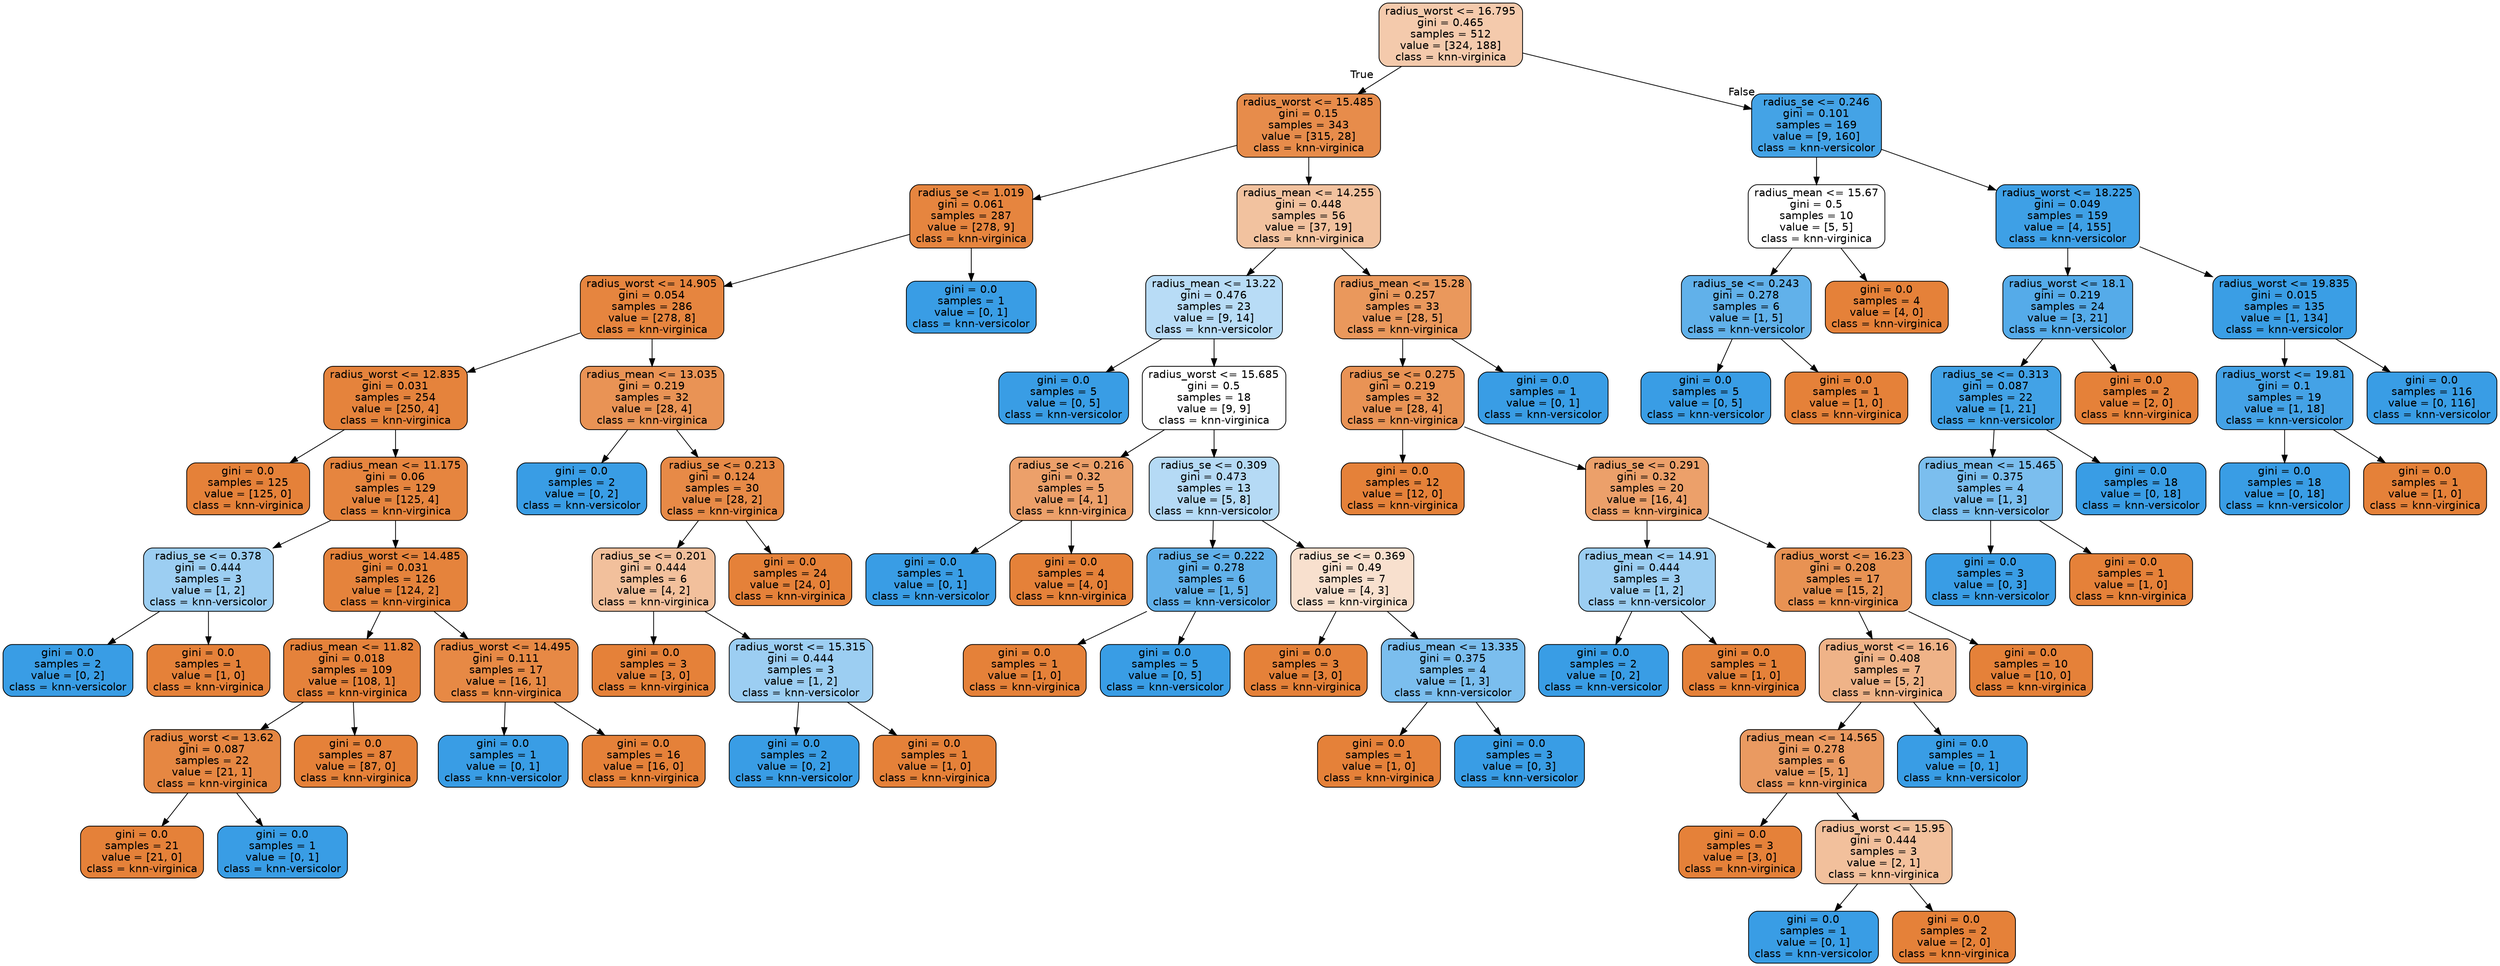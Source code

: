 digraph Tree {
node [shape=box, style="filled, rounded", color="black", fontname="helvetica"] ;
edge [fontname="helvetica"] ;
0 [label="radius_worst <= 16.795\ngini = 0.465\nsamples = 512\nvalue = [324, 188]\nclass = knn-virginica", fillcolor="#f4caac"] ;
1 [label="radius_worst <= 15.485\ngini = 0.15\nsamples = 343\nvalue = [315, 28]\nclass = knn-virginica", fillcolor="#e78c4b"] ;
0 -> 1 [labeldistance=2.5, labelangle=45, headlabel="True"] ;
2 [label="radius_se <= 1.019\ngini = 0.061\nsamples = 287\nvalue = [278, 9]\nclass = knn-virginica", fillcolor="#e6853f"] ;
1 -> 2 ;
3 [label="radius_worst <= 14.905\ngini = 0.054\nsamples = 286\nvalue = [278, 8]\nclass = knn-virginica", fillcolor="#e6853f"] ;
2 -> 3 ;
4 [label="radius_worst <= 12.835\ngini = 0.031\nsamples = 254\nvalue = [250, 4]\nclass = knn-virginica", fillcolor="#e5833c"] ;
3 -> 4 ;
5 [label="gini = 0.0\nsamples = 125\nvalue = [125, 0]\nclass = knn-virginica", fillcolor="#e58139"] ;
4 -> 5 ;
6 [label="radius_mean <= 11.175\ngini = 0.06\nsamples = 129\nvalue = [125, 4]\nclass = knn-virginica", fillcolor="#e6853f"] ;
4 -> 6 ;
7 [label="radius_se <= 0.378\ngini = 0.444\nsamples = 3\nvalue = [1, 2]\nclass = knn-versicolor", fillcolor="#9ccef2"] ;
6 -> 7 ;
8 [label="gini = 0.0\nsamples = 2\nvalue = [0, 2]\nclass = knn-versicolor", fillcolor="#399de5"] ;
7 -> 8 ;
9 [label="gini = 0.0\nsamples = 1\nvalue = [1, 0]\nclass = knn-virginica", fillcolor="#e58139"] ;
7 -> 9 ;
10 [label="radius_worst <= 14.485\ngini = 0.031\nsamples = 126\nvalue = [124, 2]\nclass = knn-virginica", fillcolor="#e5833c"] ;
6 -> 10 ;
11 [label="radius_mean <= 11.82\ngini = 0.018\nsamples = 109\nvalue = [108, 1]\nclass = knn-virginica", fillcolor="#e5823b"] ;
10 -> 11 ;
12 [label="radius_worst <= 13.62\ngini = 0.087\nsamples = 22\nvalue = [21, 1]\nclass = knn-virginica", fillcolor="#e68742"] ;
11 -> 12 ;
13 [label="gini = 0.0\nsamples = 21\nvalue = [21, 0]\nclass = knn-virginica", fillcolor="#e58139"] ;
12 -> 13 ;
14 [label="gini = 0.0\nsamples = 1\nvalue = [0, 1]\nclass = knn-versicolor", fillcolor="#399de5"] ;
12 -> 14 ;
15 [label="gini = 0.0\nsamples = 87\nvalue = [87, 0]\nclass = knn-virginica", fillcolor="#e58139"] ;
11 -> 15 ;
16 [label="radius_worst <= 14.495\ngini = 0.111\nsamples = 17\nvalue = [16, 1]\nclass = knn-virginica", fillcolor="#e78945"] ;
10 -> 16 ;
17 [label="gini = 0.0\nsamples = 1\nvalue = [0, 1]\nclass = knn-versicolor", fillcolor="#399de5"] ;
16 -> 17 ;
18 [label="gini = 0.0\nsamples = 16\nvalue = [16, 0]\nclass = knn-virginica", fillcolor="#e58139"] ;
16 -> 18 ;
19 [label="radius_mean <= 13.035\ngini = 0.219\nsamples = 32\nvalue = [28, 4]\nclass = knn-virginica", fillcolor="#e99355"] ;
3 -> 19 ;
20 [label="gini = 0.0\nsamples = 2\nvalue = [0, 2]\nclass = knn-versicolor", fillcolor="#399de5"] ;
19 -> 20 ;
21 [label="radius_se <= 0.213\ngini = 0.124\nsamples = 30\nvalue = [28, 2]\nclass = knn-virginica", fillcolor="#e78a47"] ;
19 -> 21 ;
22 [label="radius_se <= 0.201\ngini = 0.444\nsamples = 6\nvalue = [4, 2]\nclass = knn-virginica", fillcolor="#f2c09c"] ;
21 -> 22 ;
23 [label="gini = 0.0\nsamples = 3\nvalue = [3, 0]\nclass = knn-virginica", fillcolor="#e58139"] ;
22 -> 23 ;
24 [label="radius_worst <= 15.315\ngini = 0.444\nsamples = 3\nvalue = [1, 2]\nclass = knn-versicolor", fillcolor="#9ccef2"] ;
22 -> 24 ;
25 [label="gini = 0.0\nsamples = 2\nvalue = [0, 2]\nclass = knn-versicolor", fillcolor="#399de5"] ;
24 -> 25 ;
26 [label="gini = 0.0\nsamples = 1\nvalue = [1, 0]\nclass = knn-virginica", fillcolor="#e58139"] ;
24 -> 26 ;
27 [label="gini = 0.0\nsamples = 24\nvalue = [24, 0]\nclass = knn-virginica", fillcolor="#e58139"] ;
21 -> 27 ;
28 [label="gini = 0.0\nsamples = 1\nvalue = [0, 1]\nclass = knn-versicolor", fillcolor="#399de5"] ;
2 -> 28 ;
29 [label="radius_mean <= 14.255\ngini = 0.448\nsamples = 56\nvalue = [37, 19]\nclass = knn-virginica", fillcolor="#f2c29f"] ;
1 -> 29 ;
30 [label="radius_mean <= 13.22\ngini = 0.476\nsamples = 23\nvalue = [9, 14]\nclass = knn-versicolor", fillcolor="#b8dcf6"] ;
29 -> 30 ;
31 [label="gini = 0.0\nsamples = 5\nvalue = [0, 5]\nclass = knn-versicolor", fillcolor="#399de5"] ;
30 -> 31 ;
32 [label="radius_worst <= 15.685\ngini = 0.5\nsamples = 18\nvalue = [9, 9]\nclass = knn-virginica", fillcolor="#ffffff"] ;
30 -> 32 ;
33 [label="radius_se <= 0.216\ngini = 0.32\nsamples = 5\nvalue = [4, 1]\nclass = knn-virginica", fillcolor="#eca06a"] ;
32 -> 33 ;
34 [label="gini = 0.0\nsamples = 1\nvalue = [0, 1]\nclass = knn-versicolor", fillcolor="#399de5"] ;
33 -> 34 ;
35 [label="gini = 0.0\nsamples = 4\nvalue = [4, 0]\nclass = knn-virginica", fillcolor="#e58139"] ;
33 -> 35 ;
36 [label="radius_se <= 0.309\ngini = 0.473\nsamples = 13\nvalue = [5, 8]\nclass = knn-versicolor", fillcolor="#b5daf5"] ;
32 -> 36 ;
37 [label="radius_se <= 0.222\ngini = 0.278\nsamples = 6\nvalue = [1, 5]\nclass = knn-versicolor", fillcolor="#61b1ea"] ;
36 -> 37 ;
38 [label="gini = 0.0\nsamples = 1\nvalue = [1, 0]\nclass = knn-virginica", fillcolor="#e58139"] ;
37 -> 38 ;
39 [label="gini = 0.0\nsamples = 5\nvalue = [0, 5]\nclass = knn-versicolor", fillcolor="#399de5"] ;
37 -> 39 ;
40 [label="radius_se <= 0.369\ngini = 0.49\nsamples = 7\nvalue = [4, 3]\nclass = knn-virginica", fillcolor="#f8e0ce"] ;
36 -> 40 ;
41 [label="gini = 0.0\nsamples = 3\nvalue = [3, 0]\nclass = knn-virginica", fillcolor="#e58139"] ;
40 -> 41 ;
42 [label="radius_mean <= 13.335\ngini = 0.375\nsamples = 4\nvalue = [1, 3]\nclass = knn-versicolor", fillcolor="#7bbeee"] ;
40 -> 42 ;
43 [label="gini = 0.0\nsamples = 1\nvalue = [1, 0]\nclass = knn-virginica", fillcolor="#e58139"] ;
42 -> 43 ;
44 [label="gini = 0.0\nsamples = 3\nvalue = [0, 3]\nclass = knn-versicolor", fillcolor="#399de5"] ;
42 -> 44 ;
45 [label="radius_mean <= 15.28\ngini = 0.257\nsamples = 33\nvalue = [28, 5]\nclass = knn-virginica", fillcolor="#ea985c"] ;
29 -> 45 ;
46 [label="radius_se <= 0.275\ngini = 0.219\nsamples = 32\nvalue = [28, 4]\nclass = knn-virginica", fillcolor="#e99355"] ;
45 -> 46 ;
47 [label="gini = 0.0\nsamples = 12\nvalue = [12, 0]\nclass = knn-virginica", fillcolor="#e58139"] ;
46 -> 47 ;
48 [label="radius_se <= 0.291\ngini = 0.32\nsamples = 20\nvalue = [16, 4]\nclass = knn-virginica", fillcolor="#eca06a"] ;
46 -> 48 ;
49 [label="radius_mean <= 14.91\ngini = 0.444\nsamples = 3\nvalue = [1, 2]\nclass = knn-versicolor", fillcolor="#9ccef2"] ;
48 -> 49 ;
50 [label="gini = 0.0\nsamples = 2\nvalue = [0, 2]\nclass = knn-versicolor", fillcolor="#399de5"] ;
49 -> 50 ;
51 [label="gini = 0.0\nsamples = 1\nvalue = [1, 0]\nclass = knn-virginica", fillcolor="#e58139"] ;
49 -> 51 ;
52 [label="radius_worst <= 16.23\ngini = 0.208\nsamples = 17\nvalue = [15, 2]\nclass = knn-virginica", fillcolor="#e89253"] ;
48 -> 52 ;
53 [label="radius_worst <= 16.16\ngini = 0.408\nsamples = 7\nvalue = [5, 2]\nclass = knn-virginica", fillcolor="#efb388"] ;
52 -> 53 ;
54 [label="radius_mean <= 14.565\ngini = 0.278\nsamples = 6\nvalue = [5, 1]\nclass = knn-virginica", fillcolor="#ea9a61"] ;
53 -> 54 ;
55 [label="gini = 0.0\nsamples = 3\nvalue = [3, 0]\nclass = knn-virginica", fillcolor="#e58139"] ;
54 -> 55 ;
56 [label="radius_worst <= 15.95\ngini = 0.444\nsamples = 3\nvalue = [2, 1]\nclass = knn-virginica", fillcolor="#f2c09c"] ;
54 -> 56 ;
57 [label="gini = 0.0\nsamples = 1\nvalue = [0, 1]\nclass = knn-versicolor", fillcolor="#399de5"] ;
56 -> 57 ;
58 [label="gini = 0.0\nsamples = 2\nvalue = [2, 0]\nclass = knn-virginica", fillcolor="#e58139"] ;
56 -> 58 ;
59 [label="gini = 0.0\nsamples = 1\nvalue = [0, 1]\nclass = knn-versicolor", fillcolor="#399de5"] ;
53 -> 59 ;
60 [label="gini = 0.0\nsamples = 10\nvalue = [10, 0]\nclass = knn-virginica", fillcolor="#e58139"] ;
52 -> 60 ;
61 [label="gini = 0.0\nsamples = 1\nvalue = [0, 1]\nclass = knn-versicolor", fillcolor="#399de5"] ;
45 -> 61 ;
62 [label="radius_se <= 0.246\ngini = 0.101\nsamples = 169\nvalue = [9, 160]\nclass = knn-versicolor", fillcolor="#44a3e6"] ;
0 -> 62 [labeldistance=2.5, labelangle=-45, headlabel="False"] ;
63 [label="radius_mean <= 15.67\ngini = 0.5\nsamples = 10\nvalue = [5, 5]\nclass = knn-virginica", fillcolor="#ffffff"] ;
62 -> 63 ;
64 [label="radius_se <= 0.243\ngini = 0.278\nsamples = 6\nvalue = [1, 5]\nclass = knn-versicolor", fillcolor="#61b1ea"] ;
63 -> 64 ;
65 [label="gini = 0.0\nsamples = 5\nvalue = [0, 5]\nclass = knn-versicolor", fillcolor="#399de5"] ;
64 -> 65 ;
66 [label="gini = 0.0\nsamples = 1\nvalue = [1, 0]\nclass = knn-virginica", fillcolor="#e58139"] ;
64 -> 66 ;
67 [label="gini = 0.0\nsamples = 4\nvalue = [4, 0]\nclass = knn-virginica", fillcolor="#e58139"] ;
63 -> 67 ;
68 [label="radius_worst <= 18.225\ngini = 0.049\nsamples = 159\nvalue = [4, 155]\nclass = knn-versicolor", fillcolor="#3ea0e6"] ;
62 -> 68 ;
69 [label="radius_worst <= 18.1\ngini = 0.219\nsamples = 24\nvalue = [3, 21]\nclass = knn-versicolor", fillcolor="#55abe9"] ;
68 -> 69 ;
70 [label="radius_se <= 0.313\ngini = 0.087\nsamples = 22\nvalue = [1, 21]\nclass = knn-versicolor", fillcolor="#42a2e6"] ;
69 -> 70 ;
71 [label="radius_mean <= 15.465\ngini = 0.375\nsamples = 4\nvalue = [1, 3]\nclass = knn-versicolor", fillcolor="#7bbeee"] ;
70 -> 71 ;
72 [label="gini = 0.0\nsamples = 3\nvalue = [0, 3]\nclass = knn-versicolor", fillcolor="#399de5"] ;
71 -> 72 ;
73 [label="gini = 0.0\nsamples = 1\nvalue = [1, 0]\nclass = knn-virginica", fillcolor="#e58139"] ;
71 -> 73 ;
74 [label="gini = 0.0\nsamples = 18\nvalue = [0, 18]\nclass = knn-versicolor", fillcolor="#399de5"] ;
70 -> 74 ;
75 [label="gini = 0.0\nsamples = 2\nvalue = [2, 0]\nclass = knn-virginica", fillcolor="#e58139"] ;
69 -> 75 ;
76 [label="radius_worst <= 19.835\ngini = 0.015\nsamples = 135\nvalue = [1, 134]\nclass = knn-versicolor", fillcolor="#3a9ee5"] ;
68 -> 76 ;
77 [label="radius_worst <= 19.81\ngini = 0.1\nsamples = 19\nvalue = [1, 18]\nclass = knn-versicolor", fillcolor="#44a2e6"] ;
76 -> 77 ;
78 [label="gini = 0.0\nsamples = 18\nvalue = [0, 18]\nclass = knn-versicolor", fillcolor="#399de5"] ;
77 -> 78 ;
79 [label="gini = 0.0\nsamples = 1\nvalue = [1, 0]\nclass = knn-virginica", fillcolor="#e58139"] ;
77 -> 79 ;
80 [label="gini = 0.0\nsamples = 116\nvalue = [0, 116]\nclass = knn-versicolor", fillcolor="#399de5"] ;
76 -> 80 ;
}